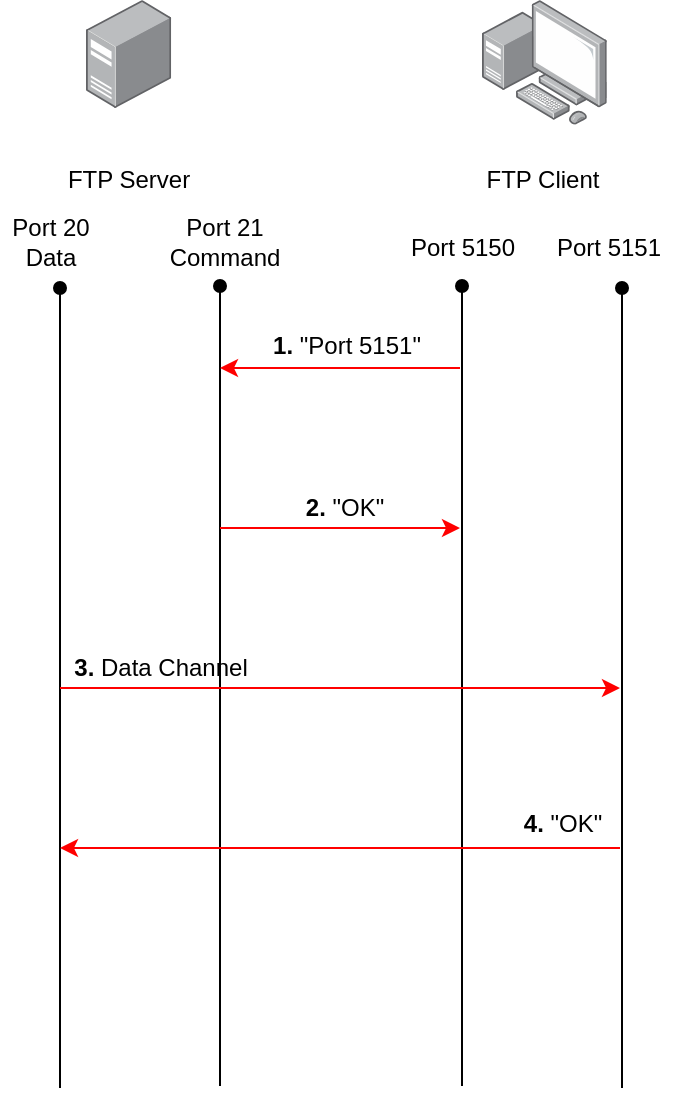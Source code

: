<mxfile>
    <diagram id="p6ooxkCNlOgZY_pAuHA9" name="第 1 页">
        <mxGraphModel dx="1081" dy="777" grid="1" gridSize="10" guides="1" tooltips="1" connect="1" arrows="1" fold="1" page="1" pageScale="1" pageWidth="827" pageHeight="1169" math="0" shadow="0">
            <root>
                <mxCell id="0"/>
                <mxCell id="1" parent="0"/>
                <mxCell id="2" value="" style="points=[];aspect=fixed;html=1;align=center;shadow=0;dashed=0;image;image=img/lib/allied_telesis/computer_and_terminals/Server_Desktop.svg;" parent="1" vertex="1">
                    <mxGeometry x="173" y="136" width="42.6" height="54" as="geometry"/>
                </mxCell>
                <mxCell id="3" value="" style="points=[];aspect=fixed;html=1;align=center;shadow=0;dashed=0;image;image=img/lib/allied_telesis/computer_and_terminals/Personal_Computer_with_Server.svg;" parent="1" vertex="1">
                    <mxGeometry x="371" y="136" width="62.4" height="62.4" as="geometry"/>
                </mxCell>
                <mxCell id="5" value="" style="endArrow=oval;html=1;endFill=1;" parent="1" edge="1">
                    <mxGeometry width="50" height="50" relative="1" as="geometry">
                        <mxPoint x="361" y="679" as="sourcePoint"/>
                        <mxPoint x="361" y="279" as="targetPoint"/>
                    </mxGeometry>
                </mxCell>
                <mxCell id="6" value="" style="endArrow=oval;html=1;startArrow=none;startFill=0;endFill=1;" parent="1" edge="1">
                    <mxGeometry width="50" height="50" relative="1" as="geometry">
                        <mxPoint x="441" y="680" as="sourcePoint"/>
                        <mxPoint x="441" y="280.0" as="targetPoint"/>
                    </mxGeometry>
                </mxCell>
                <mxCell id="7" value="" style="endArrow=oval;html=1;endFill=1;" parent="1" edge="1">
                    <mxGeometry width="50" height="50" relative="1" as="geometry">
                        <mxPoint x="240" y="679" as="sourcePoint"/>
                        <mxPoint x="240" y="279.0" as="targetPoint"/>
                    </mxGeometry>
                </mxCell>
                <mxCell id="8" value="" style="endArrow=oval;html=1;endFill=1;" parent="1" edge="1">
                    <mxGeometry width="50" height="50" relative="1" as="geometry">
                        <mxPoint x="160" y="680" as="sourcePoint"/>
                        <mxPoint x="160" y="280.0" as="targetPoint"/>
                    </mxGeometry>
                </mxCell>
                <mxCell id="9" value="FTP Client" style="text;html=1;align=center;verticalAlign=middle;resizable=0;points=[];autosize=1;strokeColor=none;fillColor=none;" parent="1" vertex="1">
                    <mxGeometry x="366" y="216" width="70" height="20" as="geometry"/>
                </mxCell>
                <mxCell id="10" value="FTP Server" style="text;html=1;align=center;verticalAlign=middle;resizable=0;points=[];autosize=1;strokeColor=none;fillColor=none;" parent="1" vertex="1">
                    <mxGeometry x="154.3" y="216" width="80" height="20" as="geometry"/>
                </mxCell>
                <mxCell id="11" value="Port 5150" style="text;html=1;align=center;verticalAlign=middle;resizable=0;points=[];autosize=1;strokeColor=none;fillColor=none;" parent="1" vertex="1">
                    <mxGeometry x="326" y="250" width="70" height="20" as="geometry"/>
                </mxCell>
                <mxCell id="12" value="Port 5151" style="text;html=1;align=center;verticalAlign=middle;resizable=0;points=[];autosize=1;strokeColor=none;fillColor=none;" parent="1" vertex="1">
                    <mxGeometry x="399" y="250" width="70" height="20" as="geometry"/>
                </mxCell>
                <mxCell id="13" value="Port 21&lt;br&gt;Command" style="text;html=1;align=center;verticalAlign=middle;resizable=0;points=[];autosize=1;strokeColor=none;fillColor=none;" parent="1" vertex="1">
                    <mxGeometry x="207" y="242" width="70" height="30" as="geometry"/>
                </mxCell>
                <mxCell id="14" value="Port 20&lt;br&gt;Data" style="text;html=1;align=center;verticalAlign=middle;resizable=0;points=[];autosize=1;strokeColor=none;fillColor=none;" parent="1" vertex="1">
                    <mxGeometry x="130" y="242" width="50" height="30" as="geometry"/>
                </mxCell>
                <mxCell id="15" value="" style="endArrow=classic;html=1;fontColor=#FF3333;fillColor=#e51400;strokeColor=#FF0000;" parent="1" edge="1">
                    <mxGeometry width="50" height="50" relative="1" as="geometry">
                        <mxPoint x="360" y="320" as="sourcePoint"/>
                        <mxPoint x="240" y="320" as="targetPoint"/>
                    </mxGeometry>
                </mxCell>
                <mxCell id="23" value="&lt;b&gt;1.&amp;nbsp;&lt;/b&gt;&quot;Port 5151&quot;" style="text;html=1;align=center;verticalAlign=middle;resizable=0;points=[];autosize=1;strokeColor=none;fillColor=none;" parent="1" vertex="1">
                    <mxGeometry x="258" y="299" width="90" height="20" as="geometry"/>
                </mxCell>
                <mxCell id="24" value="&lt;b&gt;2.&amp;nbsp;&lt;/b&gt;&quot;OK&quot;" style="text;html=1;align=center;verticalAlign=middle;resizable=0;points=[];autosize=1;strokeColor=none;fillColor=none;" parent="1" vertex="1">
                    <mxGeometry x="277" y="380" width="50" height="20" as="geometry"/>
                </mxCell>
                <mxCell id="25" value="" style="endArrow=classic;html=1;fillColor=#e51400;strokeColor=#FF0000;" parent="1" edge="1">
                    <mxGeometry width="50" height="50" relative="1" as="geometry">
                        <mxPoint x="240" y="400" as="sourcePoint"/>
                        <mxPoint x="360" y="400" as="targetPoint"/>
                    </mxGeometry>
                </mxCell>
                <mxCell id="26" value="" style="endArrow=classic;html=1;strokeColor=#FF0000;" parent="1" edge="1">
                    <mxGeometry width="50" height="50" relative="1" as="geometry">
                        <mxPoint x="160" y="480" as="sourcePoint"/>
                        <mxPoint x="440" y="480" as="targetPoint"/>
                    </mxGeometry>
                </mxCell>
                <mxCell id="27" value="&lt;b&gt;3.&lt;/b&gt; Data Channel" style="text;html=1;align=center;verticalAlign=middle;resizable=0;points=[];autosize=1;strokeColor=none;fillColor=none;" parent="1" vertex="1">
                    <mxGeometry x="160" y="460" width="100" height="20" as="geometry"/>
                </mxCell>
                <mxCell id="28" value="" style="endArrow=classic;html=1;fontColor=#FF3333;strokeColor=#FF0000;" parent="1" edge="1">
                    <mxGeometry width="50" height="50" relative="1" as="geometry">
                        <mxPoint x="440" y="560" as="sourcePoint"/>
                        <mxPoint x="160" y="560" as="targetPoint"/>
                    </mxGeometry>
                </mxCell>
                <mxCell id="29" value="&lt;font color=&quot;#000000&quot;&gt;&lt;b&gt;4.&lt;/b&gt; &quot;OK&quot;&lt;/font&gt;" style="text;html=1;align=center;verticalAlign=middle;resizable=0;points=[];autosize=1;strokeColor=none;fillColor=none;fontColor=#FF3333;" parent="1" vertex="1">
                    <mxGeometry x="386" y="538" width="50" height="20" as="geometry"/>
                </mxCell>
            </root>
        </mxGraphModel>
    </diagram>
</mxfile>